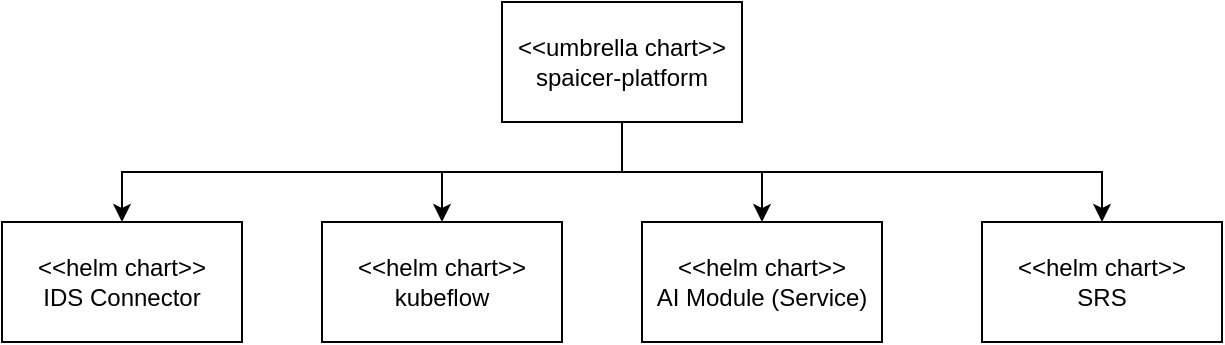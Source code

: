 <mxfile version="15.4.0" type="device"><diagram id="0ohgsgRxOPrX4sdgLPaC" name="Page-1"><mxGraphModel dx="1042" dy="650" grid="1" gridSize="10" guides="1" tooltips="1" connect="1" arrows="1" fold="1" page="1" pageScale="1" pageWidth="827" pageHeight="1169" math="0" shadow="0"><root><mxCell id="0"/><mxCell id="1" parent="0"/><mxCell id="lUVrQbXqh5TIC1DGc8qX-6" style="edgeStyle=orthogonalEdgeStyle;rounded=0;orthogonalLoop=1;jettySize=auto;html=1;exitX=0.5;exitY=1;exitDx=0;exitDy=0;" edge="1" parent="1" source="lUVrQbXqh5TIC1DGc8qX-1" target="lUVrQbXqh5TIC1DGc8qX-3"><mxGeometry relative="1" as="geometry"/></mxCell><mxCell id="lUVrQbXqh5TIC1DGc8qX-7" style="edgeStyle=orthogonalEdgeStyle;rounded=0;orthogonalLoop=1;jettySize=auto;html=1;" edge="1" parent="1" source="lUVrQbXqh5TIC1DGc8qX-1" target="lUVrQbXqh5TIC1DGc8qX-2"><mxGeometry relative="1" as="geometry"/></mxCell><mxCell id="lUVrQbXqh5TIC1DGc8qX-8" style="edgeStyle=orthogonalEdgeStyle;rounded=0;orthogonalLoop=1;jettySize=auto;html=1;" edge="1" parent="1" source="lUVrQbXqh5TIC1DGc8qX-1" target="lUVrQbXqh5TIC1DGc8qX-4"><mxGeometry relative="1" as="geometry"/></mxCell><mxCell id="lUVrQbXqh5TIC1DGc8qX-9" style="edgeStyle=orthogonalEdgeStyle;rounded=0;orthogonalLoop=1;jettySize=auto;html=1;exitX=0.5;exitY=1;exitDx=0;exitDy=0;" edge="1" parent="1" source="lUVrQbXqh5TIC1DGc8qX-1" target="lUVrQbXqh5TIC1DGc8qX-5"><mxGeometry relative="1" as="geometry"/></mxCell><mxCell id="lUVrQbXqh5TIC1DGc8qX-1" value="&amp;lt;&amp;lt;umbrella chart&amp;gt;&amp;gt;&lt;br&gt;spaicer-platform" style="rounded=0;whiteSpace=wrap;html=1;" vertex="1" parent="1"><mxGeometry x="330" y="130" width="120" height="60" as="geometry"/></mxCell><mxCell id="lUVrQbXqh5TIC1DGc8qX-2" value="&amp;lt;&amp;lt;helm chart&amp;gt;&amp;gt;&lt;br&gt;kubeflow" style="rounded=0;whiteSpace=wrap;html=1;" vertex="1" parent="1"><mxGeometry x="240" y="240" width="120" height="60" as="geometry"/></mxCell><mxCell id="lUVrQbXqh5TIC1DGc8qX-3" value="&amp;lt;&amp;lt;helm chart&amp;gt;&amp;gt;&lt;br&gt;IDS Connector" style="rounded=0;whiteSpace=wrap;html=1;" vertex="1" parent="1"><mxGeometry x="80" y="240" width="120" height="60" as="geometry"/></mxCell><mxCell id="lUVrQbXqh5TIC1DGc8qX-4" value="&amp;lt;&amp;lt;helm chart&amp;gt;&amp;gt;&lt;br&gt;AI Module (Service)" style="rounded=0;whiteSpace=wrap;html=1;" vertex="1" parent="1"><mxGeometry x="400" y="240" width="120" height="60" as="geometry"/></mxCell><mxCell id="lUVrQbXqh5TIC1DGc8qX-5" value="&amp;lt;&amp;lt;helm chart&amp;gt;&amp;gt;&lt;br&gt;SRS" style="rounded=0;whiteSpace=wrap;html=1;" vertex="1" parent="1"><mxGeometry x="570" y="240" width="120" height="60" as="geometry"/></mxCell></root></mxGraphModel></diagram></mxfile>